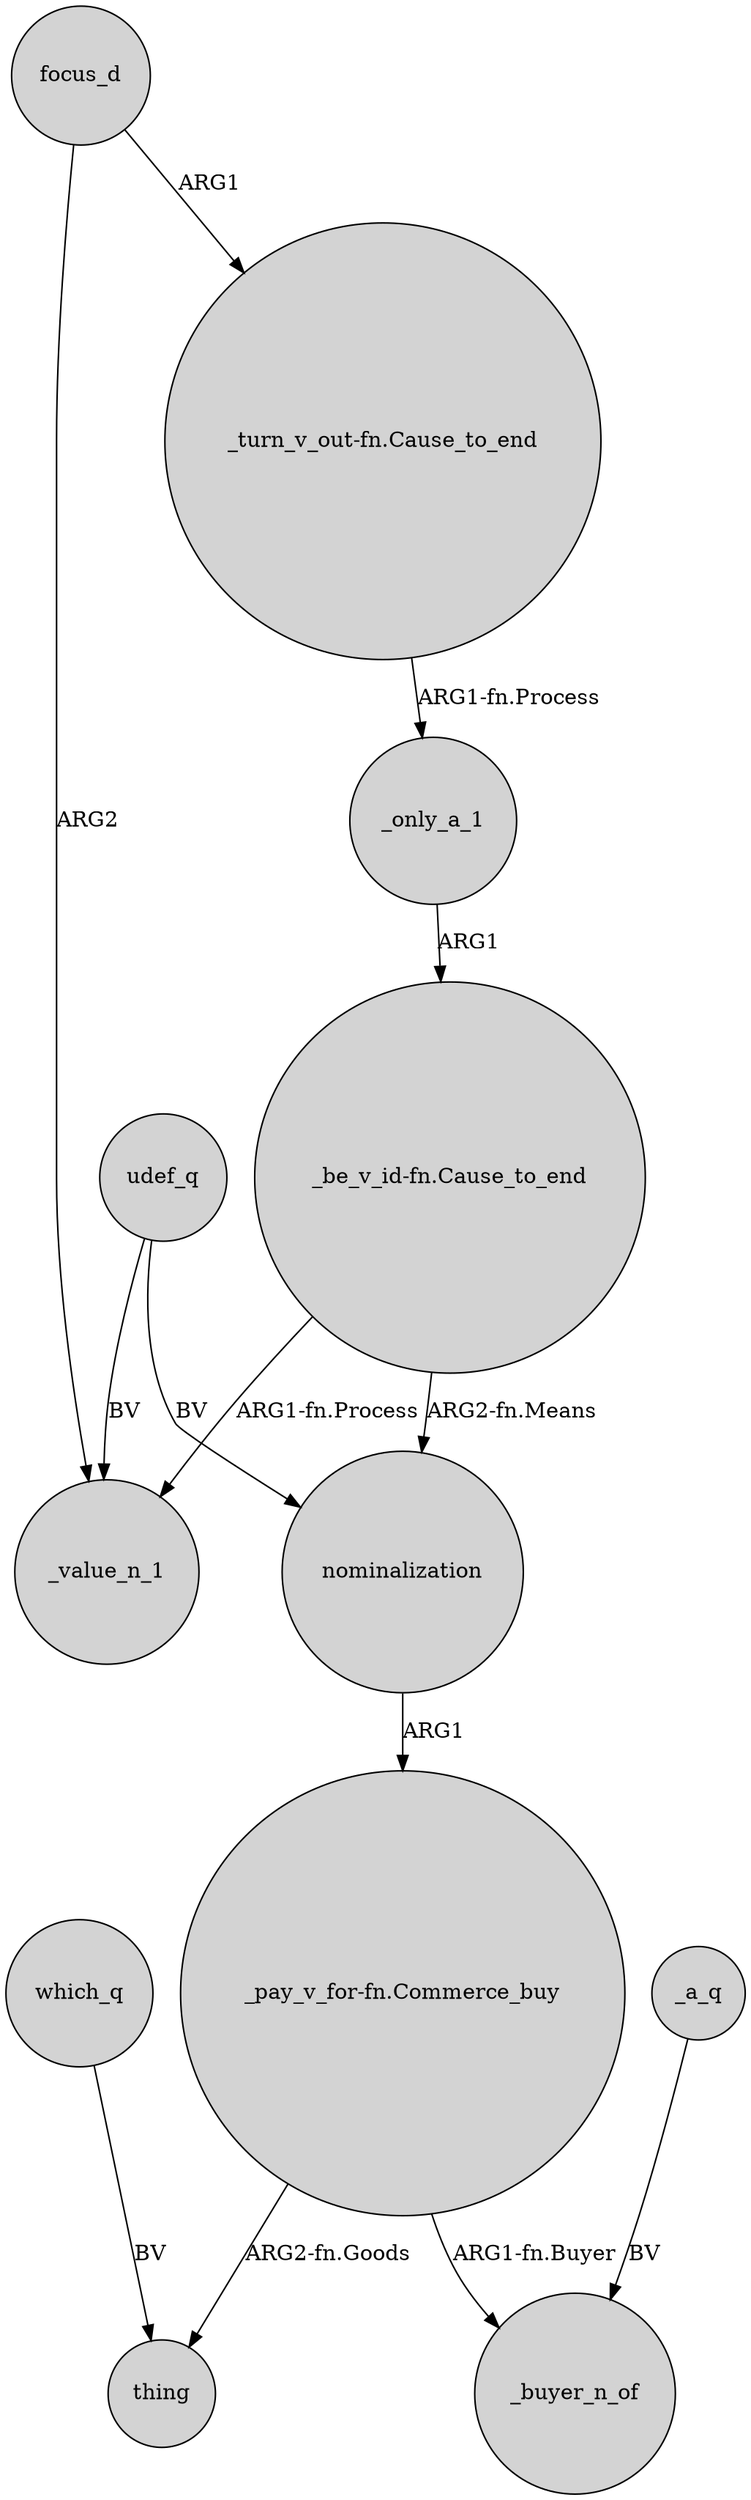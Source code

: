 digraph {
	node [shape=circle style=filled]
	"_pay_v_for-fn.Commerce_buy" -> thing [label="ARG2-fn.Goods"]
	nominalization -> "_pay_v_for-fn.Commerce_buy" [label=ARG1]
	_only_a_1 -> "_be_v_id-fn.Cause_to_end" [label=ARG1]
	"_be_v_id-fn.Cause_to_end" -> nominalization [label="ARG2-fn.Means"]
	which_q -> thing [label=BV]
	"_pay_v_for-fn.Commerce_buy" -> _buyer_n_of [label="ARG1-fn.Buyer"]
	"_turn_v_out-fn.Cause_to_end" -> _only_a_1 [label="ARG1-fn.Process"]
	focus_d -> _value_n_1 [label=ARG2]
	_a_q -> _buyer_n_of [label=BV]
	"_be_v_id-fn.Cause_to_end" -> _value_n_1 [label="ARG1-fn.Process"]
	focus_d -> "_turn_v_out-fn.Cause_to_end" [label=ARG1]
	udef_q -> nominalization [label=BV]
	udef_q -> _value_n_1 [label=BV]
}
